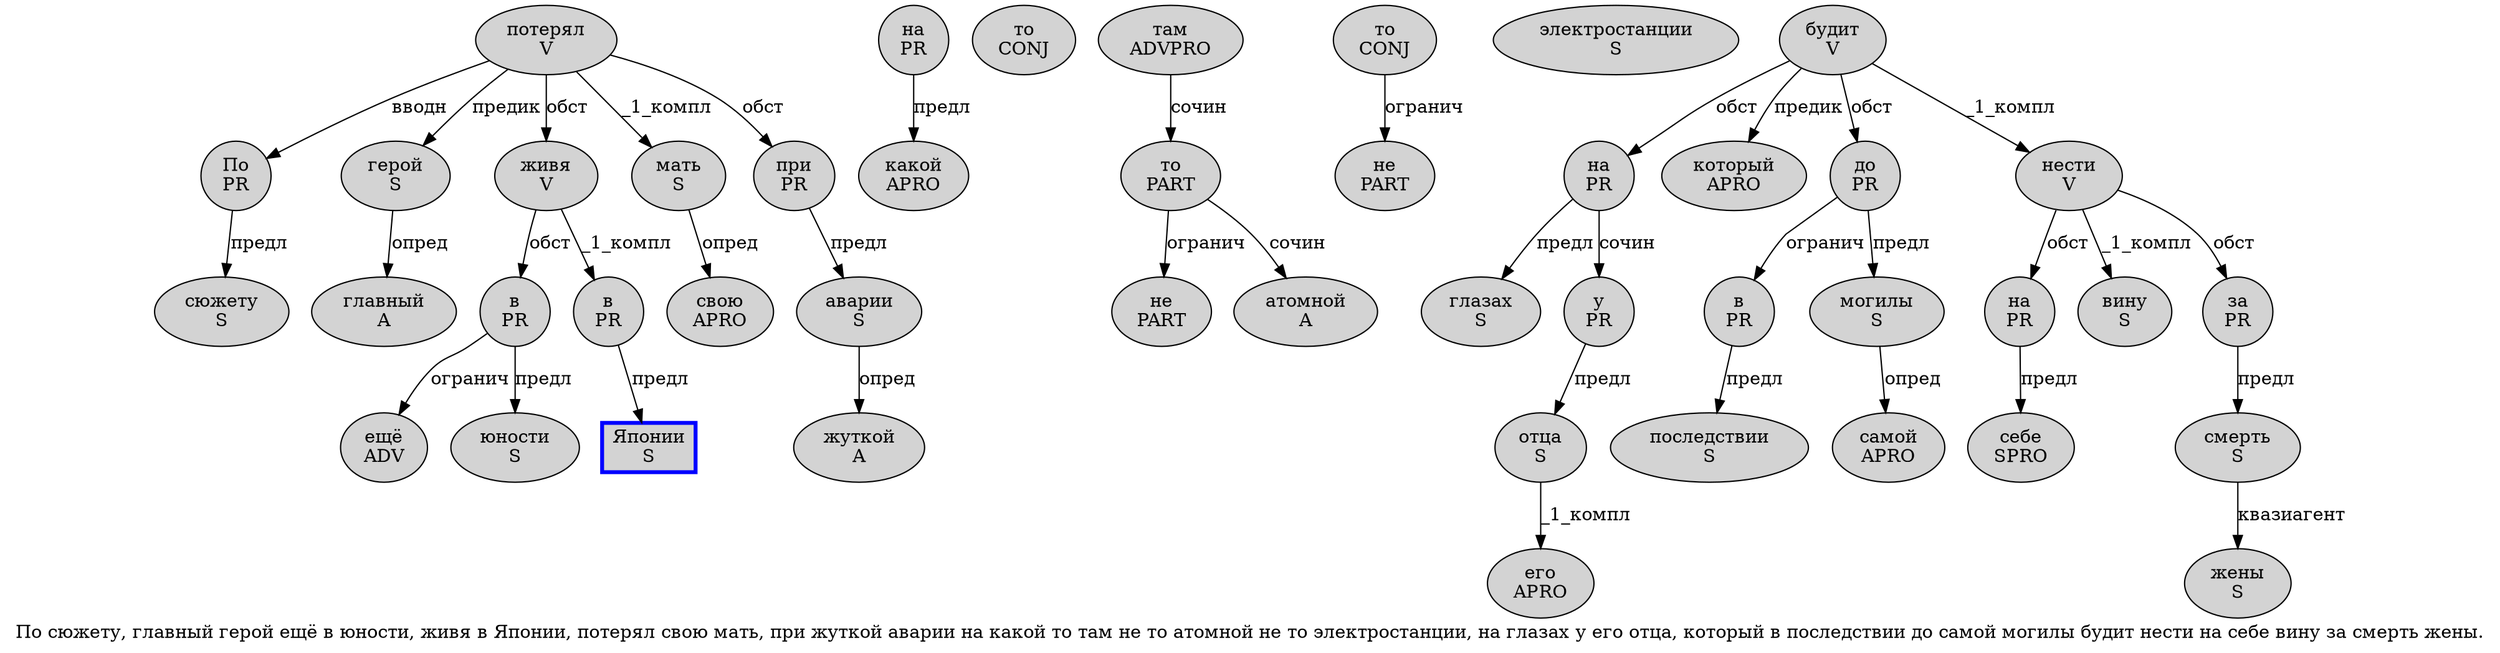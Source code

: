 digraph SENTENCE_4769 {
	graph [label="По сюжету, главный герой ещё в юности, живя в Японии, потерял свою мать, при жуткой аварии на какой то там не то атомной не то электростанции, на глазах у его отца, который в последствии до самой могилы будит нести на себе вину за смерть жены."]
	node [style=filled]
		0 [label="По
PR" color="" fillcolor=lightgray penwidth=1 shape=ellipse]
		1 [label="сюжету
S" color="" fillcolor=lightgray penwidth=1 shape=ellipse]
		3 [label="главный
A" color="" fillcolor=lightgray penwidth=1 shape=ellipse]
		4 [label="герой
S" color="" fillcolor=lightgray penwidth=1 shape=ellipse]
		5 [label="ещё
ADV" color="" fillcolor=lightgray penwidth=1 shape=ellipse]
		6 [label="в
PR" color="" fillcolor=lightgray penwidth=1 shape=ellipse]
		7 [label="юности
S" color="" fillcolor=lightgray penwidth=1 shape=ellipse]
		9 [label="живя
V" color="" fillcolor=lightgray penwidth=1 shape=ellipse]
		10 [label="в
PR" color="" fillcolor=lightgray penwidth=1 shape=ellipse]
		11 [label="Японии
S" color=blue fillcolor=lightgray penwidth=3 shape=box]
		13 [label="потерял
V" color="" fillcolor=lightgray penwidth=1 shape=ellipse]
		14 [label="свою
APRO" color="" fillcolor=lightgray penwidth=1 shape=ellipse]
		15 [label="мать
S" color="" fillcolor=lightgray penwidth=1 shape=ellipse]
		17 [label="при
PR" color="" fillcolor=lightgray penwidth=1 shape=ellipse]
		18 [label="жуткой
A" color="" fillcolor=lightgray penwidth=1 shape=ellipse]
		19 [label="аварии
S" color="" fillcolor=lightgray penwidth=1 shape=ellipse]
		20 [label="на
PR" color="" fillcolor=lightgray penwidth=1 shape=ellipse]
		21 [label="какой
APRO" color="" fillcolor=lightgray penwidth=1 shape=ellipse]
		22 [label="то
CONJ" color="" fillcolor=lightgray penwidth=1 shape=ellipse]
		23 [label="там
ADVPRO" color="" fillcolor=lightgray penwidth=1 shape=ellipse]
		24 [label="не
PART" color="" fillcolor=lightgray penwidth=1 shape=ellipse]
		25 [label="то
PART" color="" fillcolor=lightgray penwidth=1 shape=ellipse]
		26 [label="атомной
A" color="" fillcolor=lightgray penwidth=1 shape=ellipse]
		27 [label="не
PART" color="" fillcolor=lightgray penwidth=1 shape=ellipse]
		28 [label="то
CONJ" color="" fillcolor=lightgray penwidth=1 shape=ellipse]
		29 [label="электростанции
S" color="" fillcolor=lightgray penwidth=1 shape=ellipse]
		31 [label="на
PR" color="" fillcolor=lightgray penwidth=1 shape=ellipse]
		32 [label="глазах
S" color="" fillcolor=lightgray penwidth=1 shape=ellipse]
		33 [label="у
PR" color="" fillcolor=lightgray penwidth=1 shape=ellipse]
		34 [label="его
APRO" color="" fillcolor=lightgray penwidth=1 shape=ellipse]
		35 [label="отца
S" color="" fillcolor=lightgray penwidth=1 shape=ellipse]
		37 [label="который
APRO" color="" fillcolor=lightgray penwidth=1 shape=ellipse]
		38 [label="в
PR" color="" fillcolor=lightgray penwidth=1 shape=ellipse]
		39 [label="последствии
S" color="" fillcolor=lightgray penwidth=1 shape=ellipse]
		40 [label="до
PR" color="" fillcolor=lightgray penwidth=1 shape=ellipse]
		41 [label="самой
APRO" color="" fillcolor=lightgray penwidth=1 shape=ellipse]
		42 [label="могилы
S" color="" fillcolor=lightgray penwidth=1 shape=ellipse]
		43 [label="будит
V" color="" fillcolor=lightgray penwidth=1 shape=ellipse]
		44 [label="нести
V" color="" fillcolor=lightgray penwidth=1 shape=ellipse]
		45 [label="на
PR" color="" fillcolor=lightgray penwidth=1 shape=ellipse]
		46 [label="себе
SPRO" color="" fillcolor=lightgray penwidth=1 shape=ellipse]
		47 [label="вину
S" color="" fillcolor=lightgray penwidth=1 shape=ellipse]
		48 [label="за
PR" color="" fillcolor=lightgray penwidth=1 shape=ellipse]
		49 [label="смерть
S" color="" fillcolor=lightgray penwidth=1 shape=ellipse]
		50 [label="жены
S" color="" fillcolor=lightgray penwidth=1 shape=ellipse]
			28 -> 27 [label="огранич"]
			49 -> 50 [label="квазиагент"]
			15 -> 14 [label="опред"]
			31 -> 32 [label="предл"]
			31 -> 33 [label="сочин"]
			25 -> 24 [label="огранич"]
			25 -> 26 [label="сочин"]
			4 -> 3 [label="опред"]
			35 -> 34 [label="_1_компл"]
			6 -> 5 [label="огранич"]
			6 -> 7 [label="предл"]
			19 -> 18 [label="опред"]
			0 -> 1 [label="предл"]
			45 -> 46 [label="предл"]
			43 -> 31 [label="обст"]
			43 -> 37 [label="предик"]
			43 -> 40 [label="обст"]
			43 -> 44 [label="_1_компл"]
			48 -> 49 [label="предл"]
			23 -> 25 [label="сочин"]
			10 -> 11 [label="предл"]
			9 -> 6 [label="обст"]
			9 -> 10 [label="_1_компл"]
			40 -> 38 [label="огранич"]
			40 -> 42 [label="предл"]
			33 -> 35 [label="предл"]
			17 -> 19 [label="предл"]
			44 -> 45 [label="обст"]
			44 -> 47 [label="_1_компл"]
			44 -> 48 [label="обст"]
			42 -> 41 [label="опред"]
			13 -> 0 [label="вводн"]
			13 -> 4 [label="предик"]
			13 -> 9 [label="обст"]
			13 -> 15 [label="_1_компл"]
			13 -> 17 [label="обст"]
			20 -> 21 [label="предл"]
			38 -> 39 [label="предл"]
}